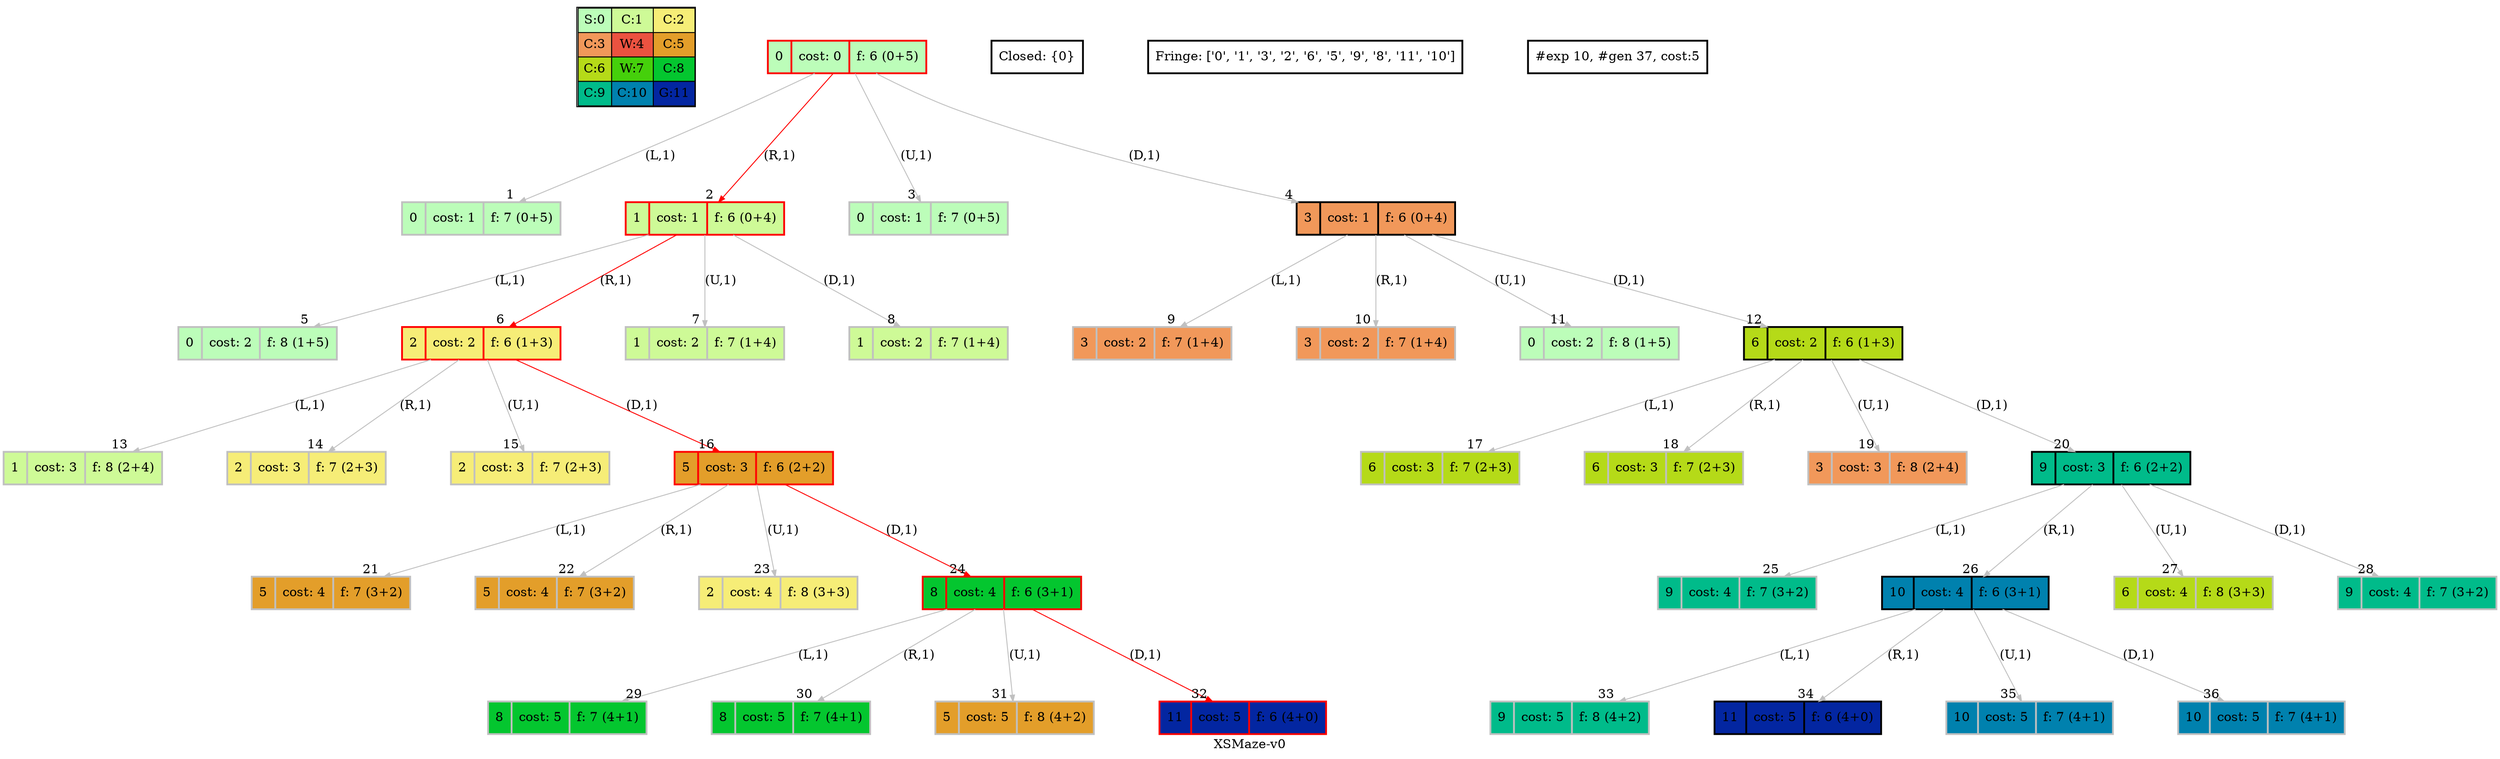 digraph XSMaze { label="XSMaze-v0" nodesep=1 ranksep="1.2" node [shape=record penwidth=2] edge [arrowsize=0.7] 
subgraph MAP {label=Map;map [shape=plaintext label=<<table border="1" cellpadding="5" cellspacing="0" cellborder="1"><tr><td bgcolor="0.32745098 0.267733   0.99083125 1.        ">S:0</td><td bgcolor="0.24117647 0.39545121 0.97940977 1.        ">C:1</td><td bgcolor="0.15490196 0.51591783 0.96349314 1.        ">C:2</td></tr><tr><td bgcolor="0.06862745 0.62692381 0.94315443 1.        ">C:3</td><td bgcolor="0.01764706 0.72643357 0.91848699 1.        ">W:4</td><td bgcolor="0.10392157 0.81262237 0.88960401 1.        ">C:5</td></tr><tr><td bgcolor="0.19803922 0.88960401 0.8534438  1.        ">C:6</td><td bgcolor="0.28431373 0.94315443 0.81619691 1.        ">W:7</td><td bgcolor="0.37058824 0.97940977 0.77520398 1.        ">C:8</td></tr><tr><td bgcolor="0.45686275 0.99770518 0.73065313 1.        ">C:9</td><td bgcolor="0.54313725 0.99770518 0.68274886 1.        ">C:10</td><td bgcolor="0.62941176 0.97940977 0.63171101 1.        ">G:11</td></tr></table>>]} 
"0_0" [label="<f0>0 |<f1> cost: 0 |<f2> f: 6 (0+5)", style=filled color=grey fillcolor="0.32745098 0.267733   0.99083125 1.        "];  
"0_0" [label="<f0>0 |<f1> cost: 0 |<f2> f: 6 (0+5)", style=filled color=black color=red fillcolor="0.32745098 0.267733   0.99083125 1.        "];  "0_0.0-0" [label="<f0>0 |<f1> cost: 1 |<f2> f: 7 (0+5)", style=filled color=grey fillcolor="0.32745098 0.267733   0.99083125 1.        "];   "0_0" -> "0_0.0-0" [label="(L,1)" headlabel=" 1 " style="" color=grey ]; "0_c" [label="Closed: {0}" shape=box]; "0_fr" [label="Fringe: []" shape=box];
"0_0.1-1" [label="<f0>1 |<f1> cost: 1 |<f2> f: 6 (0+4)", style=filled color=grey color=red fillcolor="0.24117647 0.39545121 0.97940977 1.        "];   "0_0" -> "0_0.1-1" [label="(R,1)" headlabel=" 2 " style="" color=grey color=red ]; "0_c" [label="Closed: {0}" shape=box]; "0_fr" [label="Fringe: ['0']" shape=box];
"0_0.0-2" [label="<f0>0 |<f1> cost: 1 |<f2> f: 7 (0+5)", style=filled color=grey fillcolor="0.32745098 0.267733   0.99083125 1.        "];   "0_0" -> "0_0.0-2" [label="(U,1)" headlabel=" 3 " style="" color=grey ]; "0_c" [label="Closed: {0}" shape=box]; "0_fr" [label="Fringe: ['0', '1']" shape=box];
"0_0.3-3" [label="<f0>3 |<f1> cost: 1 |<f2> f: 6 (0+4)", style=filled color=grey fillcolor="0.06862745 0.62692381 0.94315443 1.        "];   "0_0" -> "0_0.3-3" [label="(D,1)" headlabel=" 4 " style="" color=grey ]; "0_c" [label="Closed: {0}" shape=box]; "0_fr" [label="Fringe: ['0', '1']" shape=box];
"0_0.1-1" [label="<f0>1 |<f1> cost: 1 |<f2> f: 6 (0+4)", style=filled color=black color=red fillcolor="0.24117647 0.39545121 0.97940977 1.        "];  "0_0.1.0-0" [label="<f0>0 |<f1> cost: 2 |<f2> f: 8 (1+5)", style=filled color=grey fillcolor="0.32745098 0.267733   0.99083125 1.        "];   "0_0.1-1" -> "0_0.1.0-0" [label="(L,1)" headlabel=" 5 " style="" color=grey ]; "0_c" [label="Closed: {0}" shape=box]; "0_fr" [label="Fringe: ['0', '3']" shape=box];
"0_0.1.2-1" [label="<f0>2 |<f1> cost: 2 |<f2> f: 6 (1+3)", style=filled color=grey color=red fillcolor="0.15490196 0.51591783 0.96349314 1.        "];   "0_0.1-1" -> "0_0.1.2-1" [label="(R,1)" headlabel=" 6 " style="" color=grey color=red ]; "0_c" [label="Closed: {0}" shape=box]; "0_fr" [label="Fringe: ['0', '3']" shape=box];
"0_0.1.1-2" [label="<f0>1 |<f1> cost: 2 |<f2> f: 7 (1+4)", style=filled color=grey fillcolor="0.24117647 0.39545121 0.97940977 1.        "];   "0_0.1-1" -> "0_0.1.1-2" [label="(U,1)" headlabel=" 7 " style="" color=grey ]; "0_c" [label="Closed: {0}" shape=box]; "0_fr" [label="Fringe: ['0', '3', '2']" shape=box];
"0_0.1.1-3" [label="<f0>1 |<f1> cost: 2 |<f2> f: 7 (1+4)", style=filled color=grey fillcolor="0.24117647 0.39545121 0.97940977 1.        "];   "0_0.1-1" -> "0_0.1.1-3" [label="(D,1)" headlabel=" 8 " style="" color=grey ]; "0_c" [label="Closed: {0}" shape=box]; "0_fr" [label="Fringe: ['0', '3', '2', '1']" shape=box];
"0_0.3-3" [label="<f0>3 |<f1> cost: 1 |<f2> f: 6 (0+4)", style=filled color=black fillcolor="0.06862745 0.62692381 0.94315443 1.        "];  "0_0.3.3-0" [label="<f0>3 |<f1> cost: 2 |<f2> f: 7 (1+4)", style=filled color=grey fillcolor="0.06862745 0.62692381 0.94315443 1.        "];   "0_0.3-3" -> "0_0.3.3-0" [label="(L,1)" headlabel=" 9 " style="" color=grey ]; "0_c" [label="Closed: {0}" shape=box]; "0_fr" [label="Fringe: ['0', '2', '1']" shape=box];
"0_0.3.3-1" [label="<f0>3 |<f1> cost: 2 |<f2> f: 7 (1+4)", style=filled color=grey fillcolor="0.06862745 0.62692381 0.94315443 1.        "];   "0_0.3-3" -> "0_0.3.3-1" [label="(R,1)" headlabel=" 10 " style="" color=grey ]; "0_c" [label="Closed: {0}" shape=box]; "0_fr" [label="Fringe: ['0', '2', '1', '3']" shape=box];
"0_0.3.0-2" [label="<f0>0 |<f1> cost: 2 |<f2> f: 8 (1+5)", style=filled color=grey fillcolor="0.32745098 0.267733   0.99083125 1.        "];   "0_0.3-3" -> "0_0.3.0-2" [label="(U,1)" headlabel=" 11 " style="" color=grey ]; "0_c" [label="Closed: {0}" shape=box]; "0_fr" [label="Fringe: ['0', '2', '1', '3']" shape=box];
"0_0.3.6-3" [label="<f0>6 |<f1> cost: 2 |<f2> f: 6 (1+3)", style=filled color=grey fillcolor="0.19803922 0.88960401 0.8534438  1.        "];   "0_0.3-3" -> "0_0.3.6-3" [label="(D,1)" headlabel=" 12 " style="" color=grey ]; "0_c" [label="Closed: {0}" shape=box]; "0_fr" [label="Fringe: ['0', '2', '1', '3']" shape=box];
"0_0.1.2-1" [label="<f0>2 |<f1> cost: 2 |<f2> f: 6 (1+3)", style=filled color=black color=red fillcolor="0.15490196 0.51591783 0.96349314 1.        "];  "0_0.1.2.1-0" [label="<f0>1 |<f1> cost: 3 |<f2> f: 8 (2+4)", style=filled color=grey fillcolor="0.24117647 0.39545121 0.97940977 1.        "];   "0_0.1.2-1" -> "0_0.1.2.1-0" [label="(L,1)" headlabel=" 13 " style="" color=grey ]; "0_c" [label="Closed: {0}" shape=box]; "0_fr" [label="Fringe: ['0', '1', '3', '6']" shape=box];
"0_0.1.2.2-1" [label="<f0>2 |<f1> cost: 3 |<f2> f: 7 (2+3)", style=filled color=grey fillcolor="0.15490196 0.51591783 0.96349314 1.        "];   "0_0.1.2-1" -> "0_0.1.2.2-1" [label="(R,1)" headlabel=" 14 " style="" color=grey ]; "0_c" [label="Closed: {0}" shape=box]; "0_fr" [label="Fringe: ['0', '1', '3', '6']" shape=box];
"0_0.1.2.2-2" [label="<f0>2 |<f1> cost: 3 |<f2> f: 7 (2+3)", style=filled color=grey fillcolor="0.15490196 0.51591783 0.96349314 1.        "];   "0_0.1.2-1" -> "0_0.1.2.2-2" [label="(U,1)" headlabel=" 15 " style="" color=grey ]; "0_c" [label="Closed: {0}" shape=box]; "0_fr" [label="Fringe: ['0', '1', '3', '6', '2']" shape=box];
"0_0.1.2.5-3" [label="<f0>5 |<f1> cost: 3 |<f2> f: 6 (2+2)", style=filled color=grey color=red fillcolor="0.10392157 0.81262237 0.88960401 1.        "];   "0_0.1.2-1" -> "0_0.1.2.5-3" [label="(D,1)" headlabel=" 16 " style="" color=grey color=red ]; "0_c" [label="Closed: {0}" shape=box]; "0_fr" [label="Fringe: ['0', '1', '3', '6', '2']" shape=box];
"0_0.3.6-3" [label="<f0>6 |<f1> cost: 2 |<f2> f: 6 (1+3)", style=filled color=black fillcolor="0.19803922 0.88960401 0.8534438  1.        "];  "0_0.3.6.6-0" [label="<f0>6 |<f1> cost: 3 |<f2> f: 7 (2+3)", style=filled color=grey fillcolor="0.19803922 0.88960401 0.8534438  1.        "];   "0_0.3.6-3" -> "0_0.3.6.6-0" [label="(L,1)" headlabel=" 17 " style="" color=grey ]; "0_c" [label="Closed: {0}" shape=box]; "0_fr" [label="Fringe: ['0', '1', '3', '2', '5']" shape=box];
"0_0.3.6.6-1" [label="<f0>6 |<f1> cost: 3 |<f2> f: 7 (2+3)", style=filled color=grey fillcolor="0.19803922 0.88960401 0.8534438  1.        "];   "0_0.3.6-3" -> "0_0.3.6.6-1" [label="(R,1)" headlabel=" 18 " style="" color=grey ]; "0_c" [label="Closed: {0}" shape=box]; "0_fr" [label="Fringe: ['0', '1', '3', '2', '5', '6']" shape=box];
"0_0.3.6.3-2" [label="<f0>3 |<f1> cost: 3 |<f2> f: 8 (2+4)", style=filled color=grey fillcolor="0.06862745 0.62692381 0.94315443 1.        "];   "0_0.3.6-3" -> "0_0.3.6.3-2" [label="(U,1)" headlabel=" 19 " style="" color=grey ]; "0_c" [label="Closed: {0}" shape=box]; "0_fr" [label="Fringe: ['0', '1', '3', '2', '5', '6']" shape=box];
"0_0.3.6.9-3" [label="<f0>9 |<f1> cost: 3 |<f2> f: 6 (2+2)", style=filled color=grey fillcolor="0.45686275 0.99770518 0.73065313 1.        "];   "0_0.3.6-3" -> "0_0.3.6.9-3" [label="(D,1)" headlabel=" 20 " style="" color=grey ]; "0_c" [label="Closed: {0}" shape=box]; "0_fr" [label="Fringe: ['0', '1', '3', '2', '5', '6']" shape=box];
"0_0.1.2.5-3" [label="<f0>5 |<f1> cost: 3 |<f2> f: 6 (2+2)", style=filled color=black color=red fillcolor="0.10392157 0.81262237 0.88960401 1.        "];  "0_0.1.2.5.5-0" [label="<f0>5 |<f1> cost: 4 |<f2> f: 7 (3+2)", style=filled color=grey fillcolor="0.10392157 0.81262237 0.88960401 1.        "];   "0_0.1.2.5-3" -> "0_0.1.2.5.5-0" [label="(L,1)" headlabel=" 21 " style="" color=grey ]; "0_c" [label="Closed: {0}" shape=box]; "0_fr" [label="Fringe: ['0', '1', '3', '2', '6', '9']" shape=box];
"0_0.1.2.5.5-1" [label="<f0>5 |<f1> cost: 4 |<f2> f: 7 (3+2)", style=filled color=grey fillcolor="0.10392157 0.81262237 0.88960401 1.        "];   "0_0.1.2.5-3" -> "0_0.1.2.5.5-1" [label="(R,1)" headlabel=" 22 " style="" color=grey ]; "0_c" [label="Closed: {0}" shape=box]; "0_fr" [label="Fringe: ['0', '1', '3', '2', '6', '9', '5']" shape=box];
"0_0.1.2.5.2-2" [label="<f0>2 |<f1> cost: 4 |<f2> f: 8 (3+3)", style=filled color=grey fillcolor="0.15490196 0.51591783 0.96349314 1.        "];   "0_0.1.2.5-3" -> "0_0.1.2.5.2-2" [label="(U,1)" headlabel=" 23 " style="" color=grey ]; "0_c" [label="Closed: {0}" shape=box]; "0_fr" [label="Fringe: ['0', '1', '3', '2', '6', '9', '5']" shape=box];
"0_0.1.2.5.8-3" [label="<f0>8 |<f1> cost: 4 |<f2> f: 6 (3+1)", style=filled color=grey color=red fillcolor="0.37058824 0.97940977 0.77520398 1.        "];   "0_0.1.2.5-3" -> "0_0.1.2.5.8-3" [label="(D,1)" headlabel=" 24 " style="" color=grey color=red ]; "0_c" [label="Closed: {0}" shape=box]; "0_fr" [label="Fringe: ['0', '1', '3', '2', '6', '9', '5']" shape=box];
"0_0.3.6.9-3" [label="<f0>9 |<f1> cost: 3 |<f2> f: 6 (2+2)", style=filled color=black fillcolor="0.45686275 0.99770518 0.73065313 1.        "];  "0_0.3.6.9.9-0" [label="<f0>9 |<f1> cost: 4 |<f2> f: 7 (3+2)", style=filled color=grey fillcolor="0.45686275 0.99770518 0.73065313 1.        "];   "0_0.3.6.9-3" -> "0_0.3.6.9.9-0" [label="(L,1)" headlabel=" 25 " style="" color=grey ]; "0_c" [label="Closed: {0}" shape=box]; "0_fr" [label="Fringe: ['0', '1', '3', '2', '6', '5', '8']" shape=box];
"0_0.3.6.9.10-1" [label="<f0>10 |<f1> cost: 4 |<f2> f: 6 (3+1)", style=filled color=grey fillcolor="0.54313725 0.99770518 0.68274886 1.        "];   "0_0.3.6.9-3" -> "0_0.3.6.9.10-1" [label="(R,1)" headlabel=" 26 " style="" color=grey ]; "0_c" [label="Closed: {0}" shape=box]; "0_fr" [label="Fringe: ['0', '1', '3', '2', '6', '5', '8', '9']" shape=box];
"0_0.3.6.9.6-2" [label="<f0>6 |<f1> cost: 4 |<f2> f: 8 (3+3)", style=filled color=grey fillcolor="0.19803922 0.88960401 0.8534438  1.        "];   "0_0.3.6.9-3" -> "0_0.3.6.9.6-2" [label="(U,1)" headlabel=" 27 " style="" color=grey ]; "0_c" [label="Closed: {0}" shape=box]; "0_fr" [label="Fringe: ['0', '1', '3', '2', '6', '5', '8', '9', '10']" shape=box];
"0_0.3.6.9.9-3" [label="<f0>9 |<f1> cost: 4 |<f2> f: 7 (3+2)", style=filled color=grey fillcolor="0.45686275 0.99770518 0.73065313 1.        "];   "0_0.3.6.9-3" -> "0_0.3.6.9.9-3" [label="(D,1)" headlabel=" 28 " style="" color=grey ]; "0_c" [label="Closed: {0}" shape=box]; "0_fr" [label="Fringe: ['0', '1', '3', '2', '6', '5', '8', '9', '10']" shape=box];
"0_0.1.2.5.8-3" [label="<f0>8 |<f1> cost: 4 |<f2> f: 6 (3+1)", style=filled color=black color=red fillcolor="0.37058824 0.97940977 0.77520398 1.        "];  "0_0.1.2.5.8.8-0" [label="<f0>8 |<f1> cost: 5 |<f2> f: 7 (4+1)", style=filled color=grey fillcolor="0.37058824 0.97940977 0.77520398 1.        "];   "0_0.1.2.5.8-3" -> "0_0.1.2.5.8.8-0" [label="(L,1)" headlabel=" 29 " style="" color=grey ]; "0_c" [label="Closed: {0}" shape=box]; "0_fr" [label="Fringe: ['0', '1', '3', '2', '6', '5', '9', '10']" shape=box];
"0_0.1.2.5.8.8-1" [label="<f0>8 |<f1> cost: 5 |<f2> f: 7 (4+1)", style=filled color=grey fillcolor="0.37058824 0.97940977 0.77520398 1.        "];   "0_0.1.2.5.8-3" -> "0_0.1.2.5.8.8-1" [label="(R,1)" headlabel=" 30 " style="" color=grey ]; "0_c" [label="Closed: {0}" shape=box]; "0_fr" [label="Fringe: ['0', '1', '3', '2', '6', '5', '9', '10', '8']" shape=box];
"0_0.1.2.5.8.5-2" [label="<f0>5 |<f1> cost: 5 |<f2> f: 8 (4+2)", style=filled color=grey fillcolor="0.10392157 0.81262237 0.88960401 1.        "];   "0_0.1.2.5.8-3" -> "0_0.1.2.5.8.5-2" [label="(U,1)" headlabel=" 31 " style="" color=grey ]; "0_c" [label="Closed: {0}" shape=box]; "0_fr" [label="Fringe: ['0', '1', '3', '2', '6', '5', '9', '10', '8']" shape=box];
"0_0.1.2.5.8.11-3" [label="<f0>11 |<f1> cost: 5 |<f2> f: 6 (4+0)", style=filled color=black color=red fillcolor="0.62941176 0.97940977 0.63171101 1.        "]; /*GOALSTATE*/  "0_0.1.2.5.8-3" -> "0_0.1.2.5.8.11-3" [label="(D,1)" headlabel=" 32 " style="" color=grey color=red ]; "0_c" [label="Closed: {0}" shape=box]; "0_fr" [label="Fringe: ['0', '1', '3', '2', '6', '5', '9', '10', '8']" shape=box];
"0_0.3.6.9.10-1" [label="<f0>10 |<f1> cost: 4 |<f2> f: 6 (3+1)", style=filled color=black fillcolor="0.54313725 0.99770518 0.68274886 1.        "];  "0_0.3.6.9.10.9-0" [label="<f0>9 |<f1> cost: 5 |<f2> f: 8 (4+2)", style=filled color=grey fillcolor="0.45686275 0.99770518 0.73065313 1.        "];   "0_0.3.6.9.10-1" -> "0_0.3.6.9.10.9-0" [label="(L,1)" headlabel=" 33 " style="" color=grey ]; "0_c" [label="Closed: {0}" shape=box]; "0_fr" [label="Fringe: ['0', '1', '3', '2', '6', '5', '9', '8', '11']" shape=box];
"0_0.3.6.9.10.11-1" [label="<f0>11 |<f1> cost: 5 |<f2> f: 6 (4+0)", style=filled color=black fillcolor="0.62941176 0.97940977 0.63171101 1.        "]; /*GOALSTATE*/  "0_0.3.6.9.10-1" -> "0_0.3.6.9.10.11-1" [label="(R,1)" headlabel=" 34 " style="" color=grey ]; "0_c" [label="Closed: {0}" shape=box]; "0_fr" [label="Fringe: ['0', '1', '3', '2', '6', '5', '9', '8', '11']" shape=box];
"0_0.3.6.9.10.10-2" [label="<f0>10 |<f1> cost: 5 |<f2> f: 7 (4+1)", style=filled color=grey fillcolor="0.54313725 0.99770518 0.68274886 1.        "];   "0_0.3.6.9.10-1" -> "0_0.3.6.9.10.10-2" [label="(U,1)" headlabel=" 35 " style="" color=grey ]; "0_c" [label="Closed: {0}" shape=box]; "0_fr" [label="Fringe: ['0', '1', '3', '2', '6', '5', '9', '8', '11']" shape=box];
"0_0.3.6.9.10.10-3" [label="<f0>10 |<f1> cost: 5 |<f2> f: 7 (4+1)", style=filled color=grey fillcolor="0.54313725 0.99770518 0.68274886 1.        "];   "0_0.3.6.9.10-1" -> "0_0.3.6.9.10.10-3" [label="(D,1)" headlabel=" 36 " style="" color=grey ]; "0_c" [label="Closed: {0}" shape=box]; "0_fr" [label="Fringe: ['0', '1', '3', '2', '6', '5', '9', '8', '11', '10']" shape=box]
"#exp 10, #gen 37, cost:5" [ shape=box ]; }

